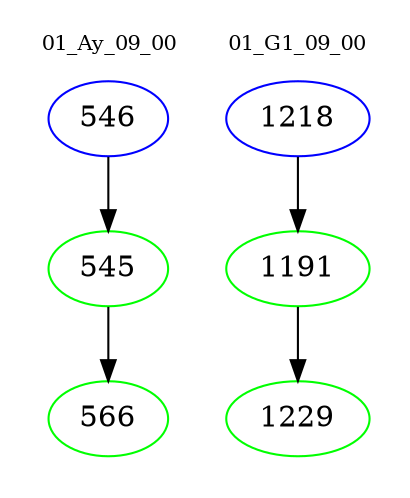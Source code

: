 digraph{
subgraph cluster_0 {
color = white
label = "01_Ay_09_00";
fontsize=10;
T0_546 [label="546", color="blue"]
T0_546 -> T0_545 [color="black"]
T0_545 [label="545", color="green"]
T0_545 -> T0_566 [color="black"]
T0_566 [label="566", color="green"]
}
subgraph cluster_1 {
color = white
label = "01_G1_09_00";
fontsize=10;
T1_1218 [label="1218", color="blue"]
T1_1218 -> T1_1191 [color="black"]
T1_1191 [label="1191", color="green"]
T1_1191 -> T1_1229 [color="black"]
T1_1229 [label="1229", color="green"]
}
}
